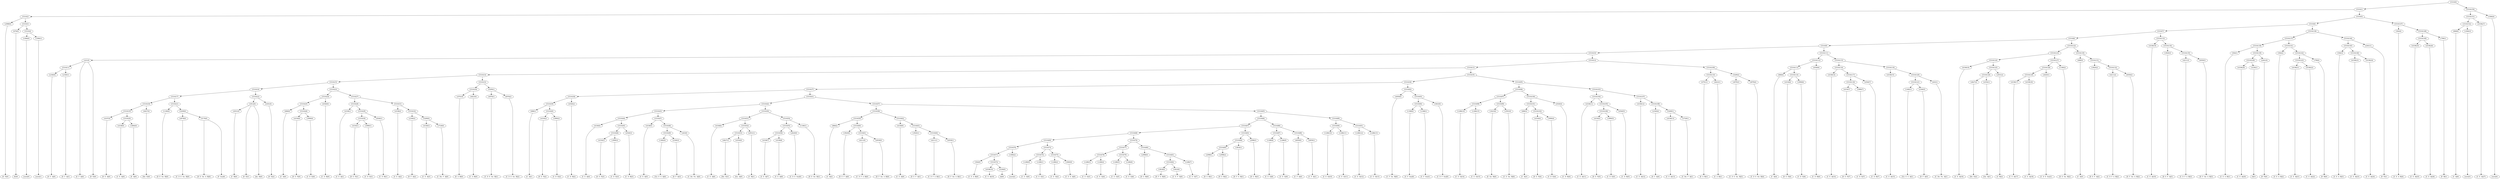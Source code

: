 digraph sample{
"L2988(0)"->"[E  F](0)"
"L676(0)"->"[E](0)"
"L1084(0)"->"[rest](0)"
"L1084(1)"->"[rest](1)"
"L5310(4)"->"L1084(0)"
"L5310(4)"->"L1084(1)"
"L5310(3)"->"L676(0)"
"L5310(3)"->"L5310(4)"
"L5310(2)"->"L2988(0)"
"L5310(2)"->"L5310(3)"
"L2340(0)"->"[D  F  A](0)"
"L2340(1)"->"[D  F  A](1)"
"L5310(11)"->"L2340(0)"
"L5310(11)"->"L2340(1)"
"L221(0)"->"[E  F  A](0)"
"L221(0)"->"L5310(11)"
"L221(0)"->"[D  E](0)"
"L4197(0)"->"[D  E  A](0)"
"L4338(0)"->"[C  E  A](0)"
"L3684(0)"->"[E  A](0)"
"L5310(20)"->"L4338(0)"
"L5310(20)"->"L3684(0)"
"L5310(19)"->"L4197(0)"
"L5310(19)"->"L5310(20)"
"L4627(0)"->"[Dis  E](0)"
"L5310(18)"->"L5310(19)"
"L5310(18)"->"L4627(0)"
"L1180(0)"->"[D  E  Gis  B](0)"
"L4978(0)"->"[C  D  E  Gis  B](0)"
"L5176(0)"->"[D  E  Gis  A  B](0)"
"L5176(0)"->"[F  Gis](0)"
"L5209(0)"->"L4978(0)"
"L5209(0)"->"L5176(0)"
"L5310(21)"->"L1180(0)"
"L5310(21)"->"L5209(0)"
"L5310(17)"->"L5310(18)"
"L5310(17)"->"L5310(21)"
"L2931(0)"->"[C  B](0)"
"L3012(0)"->"[D  E](1)"
"L3012(0)"->"L2931(0)"
"L3012(0)"->"[Ais  B](0)"
"L4301(0)"->"[D  E](2)"
"L5310(22)"->"L3012(0)"
"L5310(22)"->"L4301(0)"
"L5310(16)"->"L5310(17)"
"L5310(16)"->"L5310(22)"
"L868(0)"->"[C  A](0)"
"L4334(0)"->"[D  E  F](0)"
"L3990(0)"->"[C  D  E](0)"
"L5310(26)"->"L4334(0)"
"L5310(26)"->"L3990(0)"
"L5310(25)"->"L868(0)"
"L5310(25)"->"L5310(26)"
"L4540(0)"->"[C  D  B](0)"
"L5310(24)"->"L5310(25)"
"L5310(24)"->"L4540(0)"
"L4338(1)"->"[C  E  A](1)"
"L4334(1)"->"[D  E  F](1)"
"L3990(1)"->"[C  D  E](1)"
"L5310(30)"->"L4334(1)"
"L5310(30)"->"L3990(1)"
"L4540(1)"->"[C  D  B](1)"
"L5310(29)"->"L5310(30)"
"L5310(29)"->"L4540(1)"
"L5310(28)"->"L4338(1)"
"L5310(28)"->"L5310(29)"
"L4338(2)"->"[C  E  A](2)"
"L2340(2)"->"[D  F  A](2)"
"L4338(3)"->"[C  E  A](3)"
"L3729(0)"->"[C  Dis  F  A](0)"
"L5269(0)"->"L4338(3)"
"L5269(0)"->"L3729(0)"
"L5310(32)"->"L2340(2)"
"L5310(32)"->"L5269(0)"
"L5310(31)"->"L4338(2)"
"L5310(31)"->"L5310(32)"
"L5310(27)"->"L5310(28)"
"L5310(27)"->"L5310(31)"
"L5310(23)"->"L5310(24)"
"L5310(23)"->"L5310(27)"
"L5310(15)"->"L5310(16)"
"L5310(15)"->"L5310(23)"
"L4791(0)"->"[E  A  B](0)"
"L4623(0)"->"[C  A  B](0)"
"L5310(34)"->"L4791(0)"
"L5310(34)"->"L4623(0)"
"L4978(1)"->"[C  D  E  Gis  B](1)"
"L4978(2)"->"[C  D  E  Gis  B](2)"
"L5209(1)"->"L4978(1)"
"L5209(1)"->"L4978(2)"
"L5310(33)"->"L5310(34)"
"L5310(33)"->"L5209(1)"
"L5310(14)"->"L5310(15)"
"L5310(14)"->"L5310(33)"
"L868(1)"->"[C  A](1)"
"L4334(2)"->"[D  E  F](2)"
"L3990(2)"->"[C  D  E](2)"
"L5310(40)"->"L4334(2)"
"L5310(40)"->"L3990(2)"
"L5310(39)"->"L868(1)"
"L5310(39)"->"L5310(40)"
"L4540(2)"->"[C  D  B](2)"
"L5310(38)"->"L5310(39)"
"L5310(38)"->"L4540(2)"
"L4338(4)"->"[C  E  A](4)"
"L4334(3)"->"[D  E  F](3)"
"L3990(3)"->"[C  D  E](3)"
"L5310(46)"->"L4334(3)"
"L5310(46)"->"L3990(3)"
"L4540(3)"->"[C  D  B](3)"
"L5310(45)"->"L5310(46)"
"L5310(45)"->"L4540(3)"
"L5310(44)"->"L4338(4)"
"L5310(44)"->"L5310(45)"
"L4338(5)"->"[C  E  A](5)"
"L1482(0)"->"[Cis  E  G  A](0)"
"L2340(3)"->"[D  F  A](3)"
"L5310(49)"->"L1482(0)"
"L5310(49)"->"L2340(3)"
"L443(0)"->"[C  Dis  Fis  A](0)"
"L5310(48)"->"L5310(49)"
"L5310(48)"->"L443(0)"
"L5310(47)"->"L4338(5)"
"L5310(47)"->"L5310(48)"
"L5310(43)"->"L5310(44)"
"L5310(43)"->"L5310(47)"
"L4338(6)"->"[C  E  A](6)"
"L4627(1)"->"[Dis  E](1)"
"L4354(0)"->"[Gis  A](0)"
"L5310(53)"->"L4627(1)"
"L5310(53)"->"L4354(0)"
"L2931(1)"->"[C  B](1)"
"L5310(52)"->"L5310(53)"
"L5310(52)"->"L2931(1)"
"L5310(51)"->"L4338(6)"
"L5310(51)"->"L5310(52)"
"L4338(7)"->"[C  E  A](7)"
"L4338(8)"->"[C  E  A](8)"
"L5310(56)"->"L4338(7)"
"L5310(56)"->"L4338(8)"
"L2620(0)"->"[C  D  E  Gis](0)"
"L5310(55)"->"L5310(56)"
"L5310(55)"->"L2620(0)"
"L1180(1)"->"[D  E  Gis  B](1)"
"L5310(54)"->"L5310(55)"
"L5310(54)"->"L1180(1)"
"L5310(50)"->"L5310(51)"
"L5310(50)"->"L5310(54)"
"L5310(42)"->"L5310(43)"
"L5310(42)"->"L5310(50)"
"L868(2)"->"[C  A](2)"
"L3920(0)"->"[D  E  F  A](0)"
"L4211(0)"->"[C  D  F  A  B](0)"
"L4939(0)"->"[D  F  Gis  A  B](0)"
"L5310(61)"->"L4211(0)"
"L5310(61)"->"L4939(0)"
"L5310(60)"->"L3920(0)"
"L5310(60)"->"L5310(61)"
"L5310(59)"->"L868(2)"
"L5310(59)"->"L5310(60)"
"L4338(9)"->"[C  E  A](9)"
"L3920(1)"->"[D  E  F  A](1)"
"L4211(1)"->"[C  D  F  A  B](1)"
"L4939(1)"->"[D  F  Gis  A  B](1)"
"L5310(64)"->"L4211(1)"
"L5310(64)"->"L4939(1)"
"L5310(63)"->"L3920(1)"
"L5310(63)"->"L5310(64)"
"L5310(62)"->"L4338(9)"
"L5310(62)"->"L5310(63)"
"L5310(58)"->"L5310(59)"
"L5310(58)"->"L5310(62)"
"L564(0)"->"[C  E  A  B](0)"
"L4338(10)"->"[C  E  A](10)"
"L3236(0)"->"[A](0)"
"L5310(72)"->"L4338(10)"
"L5310(72)"->"L3236(0)"
"L5310(71)"->"L564(0)"
"L5310(71)"->"L5310(72)"
"L1084(2)"->"[rest](2)"
"L5310(70)"->"L5310(71)"
"L5310(70)"->"L1084(2)"
"L1286(0)"->"[C  E  G](0)"
"L1286(1)"->"[C  E  G](1)"
"L5310(74)"->"L1286(0)"
"L5310(74)"->"L1286(1)"
"L1286(2)"->"[C  E  G](2)"
"L3060(0)"->"[C  E  G  A](0)"
"L5310(75)"->"L1286(2)"
"L5310(75)"->"L3060(0)"
"L5310(73)"->"L5310(74)"
"L5310(73)"->"L5310(75)"
"L5310(69)"->"L5310(70)"
"L5310(69)"->"L5310(73)"
"L1286(3)"->"[C  E  G](3)"
"L1286(4)"->"[C  E  G](4)"
"L5310(78)"->"L1286(3)"
"L5310(78)"->"L1286(4)"
"L1286(5)"->"[C  E  G](5)"
"L1286(6)"->"[C  E  G](6)"
"L5310(79)"->"L1286(5)"
"L5310(79)"->"L1286(6)"
"L5310(77)"->"L5310(78)"
"L5310(77)"->"L5310(79)"
"L2998(0)"->"[D  G  B](0)"
"L3818(0)"->"[D  F  G  B](0)"
"L3023(0)"->"[C  E  F  G](0)"
"L5310(82)"->"L3818(0)"
"L5310(82)"->"L3023(0)"
"L1286(7)"->"[C  E  G](7)"
"L5310(81)"->"L5310(82)"
"L5310(81)"->"L1286(7)"
"L5310(80)"->"L2998(0)"
"L5310(80)"->"L5310(81)"
"L5310(76)"->"L5310(77)"
"L5310(76)"->"L5310(80)"
"L5310(68)"->"L5310(69)"
"L5310(68)"->"L5310(76)"
"L2998(1)"->"[D  G  B](1)"
"L2998(2)"->"[D  G  B](2)"
"L5310(85)"->"L2998(1)"
"L5310(85)"->"L2998(2)"
"L3818(1)"->"[D  F  G  B](1)"
"L5310(84)"->"L5310(85)"
"L5310(84)"->"L3818(1)"
"L2998(3)"->"[D  G  B](3)"
"L5310(83)"->"L5310(84)"
"L5310(83)"->"L2998(3)"
"L5310(67)"->"L5310(68)"
"L5310(67)"->"L5310(83)"
"L1286(8)"->"[C  E  G](8)"
"L1286(9)"->"[C  E  G](9)"
"L5310(87)"->"L1286(8)"
"L5310(87)"->"L1286(9)"
"L4659(0)"->"[C  F  A](0)"
"L4659(1)"->"[C  F  A](1)"
"L5310(88)"->"L4659(0)"
"L5310(88)"->"L4659(1)"
"L5310(86)"->"L5310(87)"
"L5310(86)"->"L5310(88)"
"L5310(66)"->"L5310(67)"
"L5310(66)"->"L5310(86)"
"L1286(10)"->"[C  E  G](10)"
"L1286(11)"->"[C  E  G](11)"
"L5310(90)"->"L1286(10)"
"L5310(90)"->"L1286(11)"
"L1286(12)"->"[C  E  G](12)"
"L1286(13)"->"[C  E  G](13)"
"L5310(91)"->"L1286(12)"
"L5310(91)"->"L1286(13)"
"L5310(89)"->"L5310(90)"
"L5310(89)"->"L5310(91)"
"L5310(65)"->"L5310(66)"
"L5310(65)"->"L5310(89)"
"L5310(57)"->"L5310(58)"
"L5310(57)"->"L5310(65)"
"L5310(41)"->"L5310(42)"
"L5310(41)"->"L5310(57)"
"L5310(37)"->"L5310(38)"
"L5310(37)"->"L5310(41)"
"L4959(0)"->"[C  F  Gis  B](0)"
"L1368(0)"->"[C  F  Gis](0)"
"L1368(1)"->"[C  F  Gis](1)"
"L5310(94)"->"L1368(0)"
"L5310(94)"->"L1368(1)"
"L3643(0)"->"[C  D  F  Gis](0)"
"L5310(93)"->"L5310(94)"
"L5310(93)"->"L3643(0)"
"L5310(92)"->"L4959(0)"
"L5310(92)"->"L5310(93)"
"L5310(36)"->"L5310(37)"
"L5310(36)"->"L5310(92)"
"L1286(14)"->"[C  E  G](14)"
"L1286(15)"->"[C  E  G](15)"
"L5310(98)"->"L1286(14)"
"L5310(98)"->"L1286(15)"
"L3423(0)"->"[E  Gis  B](0)"
"L3591(0)"->"[C  E  Gis  B](0)"
"L5310(99)"->"L3423(0)"
"L5310(99)"->"L3591(0)"
"L5310(97)"->"L5310(98)"
"L5310(97)"->"L5310(99)"
"L868(3)"->"[C  A](3)"
"L4334(4)"->"[D  E  F](4)"
"L3990(4)"->"[C  D  E](4)"
"L5310(102)"->"L4334(4)"
"L5310(102)"->"L3990(4)"
"L5310(101)"->"L868(3)"
"L5310(101)"->"L5310(102)"
"L4540(4)"->"[C  D  B](4)"
"L5310(100)"->"L5310(101)"
"L5310(100)"->"L4540(4)"
"L5310(96)"->"L5310(97)"
"L5310(96)"->"L5310(100)"
"L4338(11)"->"[C  E  A](11)"
"L4334(5)"->"[D  E  F](5)"
"L3990(5)"->"[C  D  E](5)"
"L5310(106)"->"L4334(5)"
"L5310(106)"->"L3990(5)"
"L4540(5)"->"[C  D  B](5)"
"L5310(105)"->"L5310(106)"
"L5310(105)"->"L4540(5)"
"L5310(104)"->"L4338(11)"
"L5310(104)"->"L5310(105)"
"L4338(12)"->"[C  E  A](12)"
"L2340(4)"->"[D  F  A](4)"
"L4338(13)"->"[C  E  A](13)"
"L3729(1)"->"[C  Dis  F  A](1)"
"L5269(1)"->"L4338(13)"
"L5269(1)"->"L3729(1)"
"L5310(108)"->"L2340(4)"
"L5310(108)"->"L5269(1)"
"L5310(107)"->"L4338(12)"
"L5310(107)"->"L5310(108)"
"L5310(103)"->"L5310(104)"
"L5310(103)"->"L5310(107)"
"L5310(95)"->"L5310(96)"
"L5310(95)"->"L5310(103)"
"L5310(35)"->"L5310(36)"
"L5310(35)"->"L5310(95)"
"L5310(13)"->"L5310(14)"
"L5310(13)"->"L5310(35)"
"L4791(1)"->"[E  A  B](1)"
"L4623(1)"->"[C  A  B](1)"
"L5310(110)"->"L4791(1)"
"L5310(110)"->"L4623(1)"
"L4978(3)"->"[C  D  E  Gis  B](3)"
"L4978(4)"->"[C  D  E  Gis  B](4)"
"L5209(2)"->"L4978(3)"
"L5209(2)"->"L4978(4)"
"L5310(109)"->"L5310(110)"
"L5310(109)"->"L5209(2)"
"L5310(12)"->"L5310(13)"
"L5310(12)"->"L5310(109)"
"L5310(10)"->"L221(0)"
"L5310(10)"->"L5310(12)"
"L868(4)"->"[C  A](4)"
"L4334(6)"->"[D  E  F](6)"
"L3990(6)"->"[C  D  E](6)"
"L5310(114)"->"L4334(6)"
"L5310(114)"->"L3990(6)"
"L5310(113)"->"L868(4)"
"L5310(113)"->"L5310(114)"
"L4540(6)"->"[C  D  B](6)"
"L5310(112)"->"L5310(113)"
"L5310(112)"->"L4540(6)"
"L4338(14)"->"[C  E  A](14)"
"L4334(7)"->"[D  E  F](7)"
"L3990(7)"->"[C  D  E](7)"
"L5310(118)"->"L4334(7)"
"L5310(118)"->"L3990(7)"
"L4540(7)"->"[C  D  B](7)"
"L5310(117)"->"L5310(118)"
"L5310(117)"->"L4540(7)"
"L5310(116)"->"L4338(14)"
"L5310(116)"->"L5310(117)"
"L4338(15)"->"[C  E  A](15)"
"L1482(1)"->"[Cis  E  G  A](1)"
"L2340(5)"->"[D  F  A](5)"
"L5310(121)"->"L1482(1)"
"L5310(121)"->"L2340(5)"
"L443(1)"->"[C  Dis  Fis  A](1)"
"L5310(120)"->"L5310(121)"
"L5310(120)"->"L443(1)"
"L5310(119)"->"L4338(15)"
"L5310(119)"->"L5310(120)"
"L5310(115)"->"L5310(116)"
"L5310(115)"->"L5310(119)"
"L5310(111)"->"L5310(112)"
"L5310(111)"->"L5310(115)"
"L5310(9)"->"L5310(10)"
"L5310(9)"->"L5310(111)"
"L4338(16)"->"[C  E  A](16)"
"L4627(2)"->"[Dis  E](2)"
"L4354(1)"->"[Gis  A](1)"
"L5310(126)"->"L4627(2)"
"L5310(126)"->"L4354(1)"
"L2931(2)"->"[C  B](2)"
"L5310(125)"->"L5310(126)"
"L5310(125)"->"L2931(2)"
"L5310(124)"->"L4338(16)"
"L5310(124)"->"L5310(125)"
"L4338(17)"->"[C  E  A](17)"
"L4338(18)"->"[C  E  A](18)"
"L5310(129)"->"L4338(17)"
"L5310(129)"->"L4338(18)"
"L2620(1)"->"[C  D  E  Gis](1)"
"L5310(128)"->"L5310(129)"
"L5310(128)"->"L2620(1)"
"L1180(2)"->"[D  E  Gis  B](2)"
"L5310(127)"->"L5310(128)"
"L5310(127)"->"L1180(2)"
"L5310(123)"->"L5310(124)"
"L5310(123)"->"L5310(127)"
"L868(5)"->"[C  A](5)"
"L3920(2)"->"[D  E  F  A](2)"
"L4211(2)"->"[C  D  F  A  B](2)"
"L4939(2)"->"[D  F  Gis  A  B](2)"
"L5310(132)"->"L4211(2)"
"L5310(132)"->"L4939(2)"
"L5310(131)"->"L3920(2)"
"L5310(131)"->"L5310(132)"
"L5310(130)"->"L868(5)"
"L5310(130)"->"L5310(131)"
"L5310(122)"->"L5310(123)"
"L5310(122)"->"L5310(130)"
"L5310(8)"->"L5310(9)"
"L5310(8)"->"L5310(122)"
"L4338(19)"->"[C  E  A](19)"
"L3920(3)"->"[D  E  F  A](3)"
"L4211(3)"->"[C  D  F  A  B](3)"
"L4939(3)"->"[D  F  Gis  A  B](3)"
"L5310(135)"->"L4211(3)"
"L5310(135)"->"L4939(3)"
"L5310(134)"->"L3920(3)"
"L5310(134)"->"L5310(135)"
"L5310(133)"->"L4338(19)"
"L5310(133)"->"L5310(134)"
"L5310(7)"->"L5310(8)"
"L5310(7)"->"L5310(133)"
"L564(1)"->"[C  E  A  B](1)"
"L4338(20)"->"[C  E  A](20)"
"L3236(1)"->"[A](1)"
"L5310(140)"->"L4338(20)"
"L5310(140)"->"L3236(1)"
"L2441(0)"->"[D  F](0)"
"L5310(139)"->"L5310(140)"
"L5310(139)"->"L2441(0)"
"L5310(138)"->"L564(1)"
"L5310(138)"->"L5310(139)"
"L564(2)"->"[C  E  A  B](2)"
"L4338(21)"->"[C  E  A](21)"
"L4338(22)"->"[C  E  A](22)"
"L5310(143)"->"L4338(21)"
"L5310(143)"->"L4338(22)"
"L799(0)"->"[D  B](0)"
"L5310(142)"->"L5310(143)"
"L5310(142)"->"L799(0)"
"L5310(141)"->"L564(2)"
"L5310(141)"->"L5310(142)"
"L5310(137)"->"L5310(138)"
"L5310(137)"->"L5310(141)"
"L564(3)"->"[C  E  A  B](3)"
"L4338(23)"->"[C  E  A](23)"
"L4338(24)"->"[C  E  A](24)"
"L5310(146)"->"L4338(23)"
"L5310(146)"->"L4338(24)"
"L5310(145)"->"L564(3)"
"L5310(145)"->"L5310(146)"
"L2441(1)"->"[D  F](1)"
"L5310(144)"->"L5310(145)"
"L5310(144)"->"L2441(1)"
"L5310(136)"->"L5310(137)"
"L5310(136)"->"L5310(144)"
"L5310(6)"->"L5310(7)"
"L5310(6)"->"L5310(136)"
"L564(4)"->"[C  E  A  B](4)"
"L4338(25)"->"[C  E  A](25)"
"L4338(26)"->"[C  E  A](26)"
"L5310(149)"->"L4338(25)"
"L5310(149)"->"L4338(26)"
"L799(1)"->"[D  B](1)"
"L5310(148)"->"L5310(149)"
"L5310(148)"->"L799(1)"
"L5310(147)"->"L564(4)"
"L5310(147)"->"L5310(148)"
"L5310(5)"->"L5310(6)"
"L5310(5)"->"L5310(147)"
"L5310(1)"->"L5310(2)"
"L5310(1)"->"L5310(5)"
"L868(6)"->"[C  A](6)"
"L1084(3)"->"[rest](3)"
"L5310(152)"->"L868(6)"
"L5310(152)"->"L1084(3)"
"L4338(27)"->"[C  E  A](27)"
"L5310(151)"->"L5310(152)"
"L5310(151)"->"L4338(27)"
"L1084(4)"->"[rest](4)"
"L5310(150)"->"L5310(151)"
"L5310(150)"->"L1084(4)"
"L5310(0)"->"L5310(1)"
"L5310(0)"->"L5310(150)"
{rank = min; "L5310(0)"}
{rank = same; "L5310(1)"; "L5310(150)";}
{rank = same; "L5310(2)"; "L5310(5)"; "L5310(151)"; "L1084(4)";}
{rank = same; "L2988(0)"; "L5310(3)"; "L5310(6)"; "L5310(147)"; "L5310(152)"; "L4338(27)";}
{rank = same; "L676(0)"; "L5310(4)"; "L5310(7)"; "L5310(136)"; "L564(4)"; "L5310(148)"; "L868(6)"; "L1084(3)";}
{rank = same; "L1084(0)"; "L1084(1)"; "L5310(8)"; "L5310(133)"; "L5310(137)"; "L5310(144)"; "L5310(149)"; "L799(1)";}
{rank = same; "L5310(9)"; "L5310(122)"; "L4338(19)"; "L5310(134)"; "L5310(138)"; "L5310(141)"; "L5310(145)"; "L2441(1)"; "L4338(25)"; "L4338(26)";}
{rank = same; "L5310(10)"; "L5310(111)"; "L5310(123)"; "L5310(130)"; "L3920(3)"; "L5310(135)"; "L564(1)"; "L5310(139)"; "L564(2)"; "L5310(142)"; "L564(3)"; "L5310(146)";}
{rank = same; "L221(0)"; "L5310(12)"; "L5310(112)"; "L5310(115)"; "L5310(124)"; "L5310(127)"; "L868(5)"; "L5310(131)"; "L4211(3)"; "L4939(3)"; "L5310(140)"; "L2441(0)"; "L5310(143)"; "L799(0)"; "L4338(23)"; "L4338(24)";}
{rank = same; "L5310(11)"; "L5310(13)"; "L5310(109)"; "L5310(113)"; "L4540(6)"; "L5310(116)"; "L5310(119)"; "L4338(16)"; "L5310(125)"; "L5310(128)"; "L1180(2)"; "L3920(2)"; "L5310(132)"; "L4338(20)"; "L3236(1)"; "L4338(21)"; "L4338(22)";}
{rank = same; "L2340(0)"; "L2340(1)"; "L5310(14)"; "L5310(35)"; "L5310(110)"; "L5209(2)"; "L868(4)"; "L5310(114)"; "L4338(14)"; "L5310(117)"; "L4338(15)"; "L5310(120)"; "L5310(126)"; "L2931(2)"; "L5310(129)"; "L2620(1)"; "L4211(2)"; "L4939(2)";}
{rank = same; "L5310(15)"; "L5310(33)"; "L5310(36)"; "L5310(95)"; "L4791(1)"; "L4623(1)"; "L4978(3)"; "L4978(4)"; "L4334(6)"; "L3990(6)"; "L5310(118)"; "L4540(7)"; "L5310(121)"; "L443(1)"; "L4627(2)"; "L4354(1)"; "L4338(17)"; "L4338(18)";}
{rank = same; "L5310(16)"; "L5310(23)"; "L5310(34)"; "L5209(1)"; "L5310(37)"; "L5310(92)"; "L5310(96)"; "L5310(103)"; "L4334(7)"; "L3990(7)"; "L1482(1)"; "L2340(5)";}
{rank = same; "L5310(17)"; "L5310(22)"; "L5310(24)"; "L5310(27)"; "L4791(0)"; "L4623(0)"; "L4978(1)"; "L4978(2)"; "L5310(38)"; "L5310(41)"; "L4959(0)"; "L5310(93)"; "L5310(97)"; "L5310(100)"; "L5310(104)"; "L5310(107)";}
{rank = same; "L5310(18)"; "L5310(21)"; "L3012(0)"; "L4301(0)"; "L5310(25)"; "L4540(0)"; "L5310(28)"; "L5310(31)"; "L5310(39)"; "L4540(2)"; "L5310(42)"; "L5310(57)"; "L5310(94)"; "L3643(0)"; "L5310(98)"; "L5310(99)"; "L5310(101)"; "L4540(4)"; "L4338(11)"; "L5310(105)"; "L4338(12)"; "L5310(108)";}
{rank = same; "L5310(19)"; "L4627(0)"; "L1180(0)"; "L5209(0)"; "L2931(0)"; "L868(0)"; "L5310(26)"; "L4338(1)"; "L5310(29)"; "L4338(2)"; "L5310(32)"; "L868(1)"; "L5310(40)"; "L5310(43)"; "L5310(50)"; "L5310(58)"; "L5310(65)"; "L1368(0)"; "L1368(1)"; "L1286(14)"; "L1286(15)"; "L3423(0)"; "L3591(0)"; "L868(3)"; "L5310(102)"; "L5310(106)"; "L4540(5)"; "L2340(4)"; "L5269(1)";}
{rank = same; "L4197(0)"; "L5310(20)"; "L4978(0)"; "L5176(0)"; "L4334(0)"; "L3990(0)"; "L5310(30)"; "L4540(1)"; "L2340(2)"; "L5269(0)"; "L4334(2)"; "L3990(2)"; "L5310(44)"; "L5310(47)"; "L5310(51)"; "L5310(54)"; "L5310(59)"; "L5310(62)"; "L5310(66)"; "L5310(89)"; "L4334(4)"; "L3990(4)"; "L4334(5)"; "L3990(5)"; "L4338(13)"; "L3729(1)";}
{rank = same; "L4338(0)"; "L3684(0)"; "L4334(1)"; "L3990(1)"; "L4338(3)"; "L3729(0)"; "L4338(4)"; "L5310(45)"; "L4338(5)"; "L5310(48)"; "L4338(6)"; "L5310(52)"; "L5310(55)"; "L1180(1)"; "L868(2)"; "L5310(60)"; "L4338(9)"; "L5310(63)"; "L5310(67)"; "L5310(86)"; "L5310(90)"; "L5310(91)";}
{rank = same; "L5310(46)"; "L4540(3)"; "L5310(49)"; "L443(0)"; "L5310(53)"; "L2931(1)"; "L5310(56)"; "L2620(0)"; "L3920(0)"; "L5310(61)"; "L3920(1)"; "L5310(64)"; "L5310(68)"; "L5310(83)"; "L5310(87)"; "L5310(88)"; "L1286(10)"; "L1286(11)"; "L1286(12)"; "L1286(13)";}
{rank = same; "L4334(3)"; "L3990(3)"; "L1482(0)"; "L2340(3)"; "L4627(1)"; "L4354(0)"; "L4338(7)"; "L4338(8)"; "L4211(0)"; "L4939(0)"; "L4211(1)"; "L4939(1)"; "L5310(69)"; "L5310(76)"; "L5310(84)"; "L2998(3)"; "L1286(8)"; "L1286(9)"; "L4659(0)"; "L4659(1)";}
{rank = same; "L5310(70)"; "L5310(73)"; "L5310(77)"; "L5310(80)"; "L5310(85)"; "L3818(1)";}
{rank = same; "L5310(71)"; "L1084(2)"; "L5310(74)"; "L5310(75)"; "L5310(78)"; "L5310(79)"; "L2998(0)"; "L5310(81)"; "L2998(1)"; "L2998(2)";}
{rank = same; "L564(0)"; "L5310(72)"; "L1286(0)"; "L1286(1)"; "L1286(2)"; "L3060(0)"; "L1286(3)"; "L1286(4)"; "L1286(5)"; "L1286(6)"; "L5310(82)"; "L1286(7)";}
{rank = same; "L4338(10)"; "L3236(0)"; "L3818(0)"; "L3023(0)";}
{rank = max; "[A](0)"; "[A](1)"; "[Ais  B](0)"; "[C  A  B](0)"; "[C  A  B](1)"; "[C  A](0)"; "[C  A](1)"; "[C  A](2)"; "[C  A](3)"; "[C  A](4)"; "[C  A](5)"; "[C  A](6)"; "[C  B](0)"; "[C  B](1)"; "[C  B](2)"; "[C  D  B](0)"; "[C  D  B](1)"; "[C  D  B](2)"; "[C  D  B](3)"; "[C  D  B](4)"; "[C  D  B](5)"; "[C  D  B](6)"; "[C  D  B](7)"; "[C  D  E  Gis  B](0)"; "[C  D  E  Gis  B](1)"; "[C  D  E  Gis  B](2)"; "[C  D  E  Gis  B](3)"; "[C  D  E  Gis  B](4)"; "[C  D  E  Gis](0)"; "[C  D  E  Gis](1)"; "[C  D  E](0)"; "[C  D  E](1)"; "[C  D  E](2)"; "[C  D  E](3)"; "[C  D  E](4)"; "[C  D  E](5)"; "[C  D  E](6)"; "[C  D  E](7)"; "[C  D  F  A  B](0)"; "[C  D  F  A  B](1)"; "[C  D  F  A  B](2)"; "[C  D  F  A  B](3)"; "[C  D  F  Gis](0)"; "[C  Dis  F  A](0)"; "[C  Dis  F  A](1)"; "[C  Dis  Fis  A](0)"; "[C  Dis  Fis  A](1)"; "[C  E  A  B](0)"; "[C  E  A  B](1)"; "[C  E  A  B](2)"; "[C  E  A  B](3)"; "[C  E  A  B](4)"; "[C  E  A](0)"; "[C  E  A](1)"; "[C  E  A](10)"; "[C  E  A](11)"; "[C  E  A](12)"; "[C  E  A](13)"; "[C  E  A](14)"; "[C  E  A](15)"; "[C  E  A](16)"; "[C  E  A](17)"; "[C  E  A](18)"; "[C  E  A](19)"; "[C  E  A](2)"; "[C  E  A](20)"; "[C  E  A](21)"; "[C  E  A](22)"; "[C  E  A](23)"; "[C  E  A](24)"; "[C  E  A](25)"; "[C  E  A](26)"; "[C  E  A](27)"; "[C  E  A](3)"; "[C  E  A](4)"; "[C  E  A](5)"; "[C  E  A](6)"; "[C  E  A](7)"; "[C  E  A](8)"; "[C  E  A](9)"; "[C  E  F  G](0)"; "[C  E  G  A](0)"; "[C  E  G](0)"; "[C  E  G](1)"; "[C  E  G](10)"; "[C  E  G](11)"; "[C  E  G](12)"; "[C  E  G](13)"; "[C  E  G](14)"; "[C  E  G](15)"; "[C  E  G](2)"; "[C  E  G](3)"; "[C  E  G](4)"; "[C  E  G](5)"; "[C  E  G](6)"; "[C  E  G](7)"; "[C  E  G](8)"; "[C  E  G](9)"; "[C  E  Gis  B](0)"; "[C  F  A](0)"; "[C  F  A](1)"; "[C  F  Gis  B](0)"; "[C  F  Gis](0)"; "[C  F  Gis](1)"; "[Cis  E  G  A](0)"; "[Cis  E  G  A](1)"; "[D  B](0)"; "[D  B](1)"; "[D  E  A](0)"; "[D  E  F  A](0)"; "[D  E  F  A](1)"; "[D  E  F  A](2)"; "[D  E  F  A](3)"; "[D  E  F](0)"; "[D  E  F](1)"; "[D  E  F](2)"; "[D  E  F](3)"; "[D  E  F](4)"; "[D  E  F](5)"; "[D  E  F](6)"; "[D  E  F](7)"; "[D  E  Gis  A  B](0)"; "[D  E  Gis  B](0)"; "[D  E  Gis  B](1)"; "[D  E  Gis  B](2)"; "[D  E](0)"; "[D  E](1)"; "[D  E](2)"; "[D  F  A](0)"; "[D  F  A](1)"; "[D  F  A](2)"; "[D  F  A](3)"; "[D  F  A](4)"; "[D  F  A](5)"; "[D  F  G  B](0)"; "[D  F  G  B](1)"; "[D  F  Gis  A  B](0)"; "[D  F  Gis  A  B](1)"; "[D  F  Gis  A  B](2)"; "[D  F  Gis  A  B](3)"; "[D  F](0)"; "[D  F](1)"; "[D  G  B](0)"; "[D  G  B](1)"; "[D  G  B](2)"; "[D  G  B](3)"; "[Dis  E](0)"; "[Dis  E](1)"; "[Dis  E](2)"; "[E  A  B](0)"; "[E  A  B](1)"; "[E  A](0)"; "[E  F  A](0)"; "[E  F](0)"; "[E  Gis  B](0)"; "[E](0)"; "[F  Gis](0)"; "[Gis  A](0)"; "[Gis  A](1)"; "[rest](0)"; "[rest](1)"; "[rest](2)"; "[rest](3)"; "[rest](4)";}
}